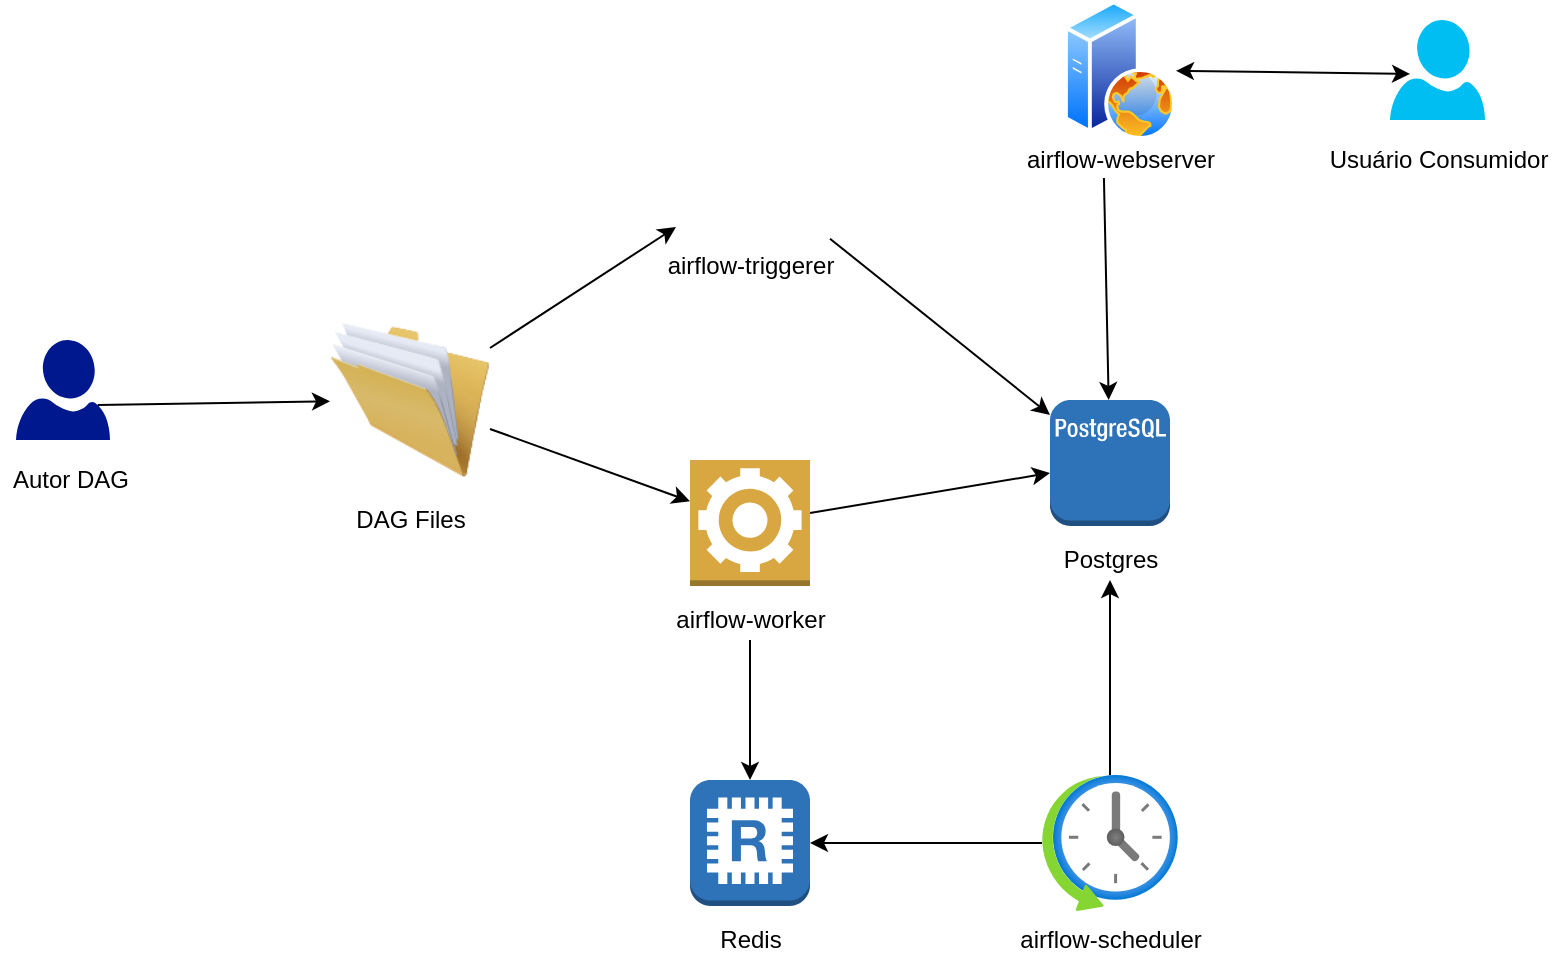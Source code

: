 <mxfile version="16.5.1" type="device"><diagram id="AoiUXh1kbknRItJvsZPi" name="Page-1"><mxGraphModel dx="1346" dy="852" grid="1" gridSize="10" guides="1" tooltips="1" connect="1" arrows="1" fold="1" page="1" pageScale="1" pageWidth="827" pageHeight="1169" math="0" shadow="0"><root><mxCell id="0"/><mxCell id="1" parent="0"/><mxCell id="uJWf0oGxEZsbDlXwbNyC-12" value="" style="endArrow=classic;html=1;rounded=0;exitX=0.87;exitY=0.65;exitDx=0;exitDy=0;exitPerimeter=0;" edge="1" parent="1" source="uJWf0oGxEZsbDlXwbNyC-1" target="uJWf0oGxEZsbDlXwbNyC-4"><mxGeometry width="50" height="50" relative="1" as="geometry"><mxPoint x="390" y="460" as="sourcePoint"/><mxPoint x="440" y="410" as="targetPoint"/></mxGeometry></mxCell><mxCell id="uJWf0oGxEZsbDlXwbNyC-16" value="" style="endArrow=classic;startArrow=classic;html=1;rounded=0;entryX=0.211;entryY=0.54;entryDx=0;entryDy=0;entryPerimeter=0;" edge="1" parent="1" source="uJWf0oGxEZsbDlXwbNyC-9" target="uJWf0oGxEZsbDlXwbNyC-15"><mxGeometry width="50" height="50" relative="1" as="geometry"><mxPoint x="390" y="460" as="sourcePoint"/><mxPoint x="440" y="410" as="targetPoint"/></mxGeometry></mxCell><mxCell id="uJWf0oGxEZsbDlXwbNyC-18" value="" style="endArrow=classic;html=1;rounded=0;" edge="1" parent="1" source="uJWf0oGxEZsbDlXwbNyC-11" target="uJWf0oGxEZsbDlXwbNyC-3"><mxGeometry width="50" height="50" relative="1" as="geometry"><mxPoint x="40" y="610" as="sourcePoint"/><mxPoint x="90" y="560" as="targetPoint"/></mxGeometry></mxCell><mxCell id="uJWf0oGxEZsbDlXwbNyC-19" value="" style="endArrow=classic;html=1;rounded=0;" edge="1" parent="1" source="uJWf0oGxEZsbDlXwbNyC-32" target="uJWf0oGxEZsbDlXwbNyC-3"><mxGeometry width="50" height="50" relative="1" as="geometry"><mxPoint x="390" y="360" as="sourcePoint"/><mxPoint x="440" y="410" as="targetPoint"/></mxGeometry></mxCell><mxCell id="uJWf0oGxEZsbDlXwbNyC-20" value="" style="endArrow=classic;html=1;rounded=0;" edge="1" parent="1" source="uJWf0oGxEZsbDlXwbNyC-10" target="uJWf0oGxEZsbDlXwbNyC-2"><mxGeometry width="50" height="50" relative="1" as="geometry"><mxPoint x="390" y="460" as="sourcePoint"/><mxPoint x="440" y="410" as="targetPoint"/></mxGeometry></mxCell><mxCell id="uJWf0oGxEZsbDlXwbNyC-21" value="" style="endArrow=classic;html=1;rounded=0;" edge="1" parent="1" source="uJWf0oGxEZsbDlXwbNyC-11" target="uJWf0oGxEZsbDlXwbNyC-46"><mxGeometry width="50" height="50" relative="1" as="geometry"><mxPoint x="390" y="460" as="sourcePoint"/><mxPoint x="570" y="320" as="targetPoint"/></mxGeometry></mxCell><mxCell id="uJWf0oGxEZsbDlXwbNyC-23" value="" style="endArrow=classic;html=1;rounded=0;exitX=0.427;exitY=0.95;exitDx=0;exitDy=0;exitPerimeter=0;" edge="1" parent="1" source="uJWf0oGxEZsbDlXwbNyC-38" target="uJWf0oGxEZsbDlXwbNyC-2"><mxGeometry width="50" height="50" relative="1" as="geometry"><mxPoint x="570" y="130" as="sourcePoint"/><mxPoint x="440" y="270" as="targetPoint"/></mxGeometry></mxCell><mxCell id="uJWf0oGxEZsbDlXwbNyC-27" value="" style="endArrow=classic;html=1;rounded=0;" edge="1" parent="1" source="uJWf0oGxEZsbDlXwbNyC-24" target="uJWf0oGxEZsbDlXwbNyC-2"><mxGeometry width="50" height="50" relative="1" as="geometry"><mxPoint x="390" y="320" as="sourcePoint"/><mxPoint x="440" y="270" as="targetPoint"/></mxGeometry></mxCell><mxCell id="uJWf0oGxEZsbDlXwbNyC-28" value="" style="endArrow=classic;html=1;rounded=0;" edge="1" parent="1" source="uJWf0oGxEZsbDlXwbNyC-4" target="uJWf0oGxEZsbDlXwbNyC-10"><mxGeometry width="50" height="50" relative="1" as="geometry"><mxPoint x="390" y="320" as="sourcePoint"/><mxPoint x="440" y="270" as="targetPoint"/></mxGeometry></mxCell><mxCell id="uJWf0oGxEZsbDlXwbNyC-29" value="" style="endArrow=classic;html=1;rounded=0;" edge="1" parent="1" source="uJWf0oGxEZsbDlXwbNyC-4" target="uJWf0oGxEZsbDlXwbNyC-24"><mxGeometry width="50" height="50" relative="1" as="geometry"><mxPoint x="390" y="320" as="sourcePoint"/><mxPoint x="440" y="270" as="targetPoint"/></mxGeometry></mxCell><mxCell id="uJWf0oGxEZsbDlXwbNyC-31" value="" style="group" vertex="1" connectable="0" parent="1"><mxGeometry x="340" y="90" width="100" height="93" as="geometry"/></mxCell><mxCell id="uJWf0oGxEZsbDlXwbNyC-24" value="" style="shape=image;verticalLabelPosition=bottom;labelBackgroundColor=default;verticalAlign=top;aspect=fixed;imageAspect=0;image=https://cdn-icons-png.flaticon.com/512/12780/12780412.png;" vertex="1" parent="uJWf0oGxEZsbDlXwbNyC-31"><mxGeometry x="13" width="77" height="77" as="geometry"/></mxCell><mxCell id="uJWf0oGxEZsbDlXwbNyC-30" value="airflow-triggerer" style="text;html=1;resizable=0;autosize=1;align=center;verticalAlign=middle;points=[];fillColor=none;strokeColor=none;rounded=0;" vertex="1" parent="uJWf0oGxEZsbDlXwbNyC-31"><mxGeometry y="73" width="100" height="20" as="geometry"/></mxCell><mxCell id="uJWf0oGxEZsbDlXwbNyC-33" value="" style="group" vertex="1" connectable="0" parent="1"><mxGeometry x="345" y="270" width="90" height="90" as="geometry"/></mxCell><mxCell id="uJWf0oGxEZsbDlXwbNyC-10" value="" style="outlineConnect=0;dashed=0;verticalLabelPosition=bottom;verticalAlign=top;align=center;html=1;shape=mxgraph.aws3.worker;fillColor=#D9A741;gradientColor=none;" vertex="1" parent="uJWf0oGxEZsbDlXwbNyC-33"><mxGeometry x="15" width="60" height="63" as="geometry"/></mxCell><mxCell id="uJWf0oGxEZsbDlXwbNyC-32" value="airflow-worker" style="text;html=1;resizable=0;autosize=1;align=center;verticalAlign=middle;points=[];fillColor=none;strokeColor=none;rounded=0;" vertex="1" parent="uJWf0oGxEZsbDlXwbNyC-33"><mxGeometry y="70" width="90" height="20" as="geometry"/></mxCell><mxCell id="uJWf0oGxEZsbDlXwbNyC-35" value="" style="group" vertex="1" connectable="0" parent="1"><mxGeometry x="360" y="430" width="60" height="90" as="geometry"/></mxCell><mxCell id="uJWf0oGxEZsbDlXwbNyC-3" value="" style="outlineConnect=0;dashed=0;verticalLabelPosition=bottom;verticalAlign=top;align=center;html=1;shape=mxgraph.aws3.redis;fillColor=#2E73B8;gradientColor=none;" vertex="1" parent="uJWf0oGxEZsbDlXwbNyC-35"><mxGeometry width="60" height="63" as="geometry"/></mxCell><mxCell id="uJWf0oGxEZsbDlXwbNyC-34" value="Redis" style="text;html=1;resizable=0;autosize=1;align=center;verticalAlign=middle;points=[];fillColor=none;strokeColor=none;rounded=0;" vertex="1" parent="uJWf0oGxEZsbDlXwbNyC-35"><mxGeometry x="5" y="70" width="50" height="20" as="geometry"/></mxCell><mxCell id="uJWf0oGxEZsbDlXwbNyC-37" value="" style="group" vertex="1" connectable="0" parent="1"><mxGeometry x="515" y="427.5" width="110" height="92.5" as="geometry"/></mxCell><mxCell id="uJWf0oGxEZsbDlXwbNyC-11" value="" style="aspect=fixed;html=1;points=[];align=center;image;fontSize=12;image=img/lib/azure2/general/Scheduler.svg;" vertex="1" parent="uJWf0oGxEZsbDlXwbNyC-37"><mxGeometry x="21" width="68" height="68" as="geometry"/></mxCell><mxCell id="uJWf0oGxEZsbDlXwbNyC-36" value="airflow-scheduler" style="text;html=1;resizable=0;autosize=1;align=center;verticalAlign=middle;points=[];fillColor=none;strokeColor=none;rounded=0;" vertex="1" parent="uJWf0oGxEZsbDlXwbNyC-37"><mxGeometry y="72.5" width="110" height="20" as="geometry"/></mxCell><mxCell id="uJWf0oGxEZsbDlXwbNyC-39" value="" style="group" vertex="1" connectable="0" parent="1"><mxGeometry x="520" y="40" width="110" height="90" as="geometry"/></mxCell><mxCell id="uJWf0oGxEZsbDlXwbNyC-9" value="" style="aspect=fixed;perimeter=ellipsePerimeter;html=1;align=center;shadow=0;dashed=0;spacingTop=3;image;image=img/lib/active_directory/web_server.svg;" vertex="1" parent="uJWf0oGxEZsbDlXwbNyC-39"><mxGeometry x="27" width="56" height="70" as="geometry"/></mxCell><mxCell id="uJWf0oGxEZsbDlXwbNyC-38" value="airflow-webserver" style="text;html=1;resizable=0;autosize=1;align=center;verticalAlign=middle;points=[];fillColor=none;strokeColor=none;rounded=0;" vertex="1" parent="uJWf0oGxEZsbDlXwbNyC-39"><mxGeometry y="70" width="110" height="20" as="geometry"/></mxCell><mxCell id="uJWf0oGxEZsbDlXwbNyC-41" value="" style="group" vertex="1" connectable="0" parent="1"><mxGeometry x="15" y="210" width="70" height="80" as="geometry"/></mxCell><mxCell id="uJWf0oGxEZsbDlXwbNyC-1" value="" style="sketch=0;aspect=fixed;pointerEvents=1;shadow=0;dashed=0;html=1;strokeColor=none;labelPosition=center;verticalLabelPosition=bottom;verticalAlign=top;align=center;fillColor=#00188D;shape=mxgraph.azure.user" vertex="1" parent="uJWf0oGxEZsbDlXwbNyC-41"><mxGeometry x="8" width="47" height="50" as="geometry"/></mxCell><mxCell id="uJWf0oGxEZsbDlXwbNyC-40" value="Autor DAG" style="text;html=1;resizable=0;autosize=1;align=center;verticalAlign=middle;points=[];fillColor=none;strokeColor=none;rounded=0;" vertex="1" parent="uJWf0oGxEZsbDlXwbNyC-41"><mxGeometry y="60" width="70" height="20" as="geometry"/></mxCell><mxCell id="uJWf0oGxEZsbDlXwbNyC-43" value="" style="group" vertex="1" connectable="0" parent="1"><mxGeometry x="180" y="200" width="80" height="110" as="geometry"/></mxCell><mxCell id="uJWf0oGxEZsbDlXwbNyC-4" value="" style="image;html=1;image=img/lib/clip_art/general/Full_Folder_128x128.png" vertex="1" parent="uJWf0oGxEZsbDlXwbNyC-43"><mxGeometry width="80" height="80" as="geometry"/></mxCell><mxCell id="uJWf0oGxEZsbDlXwbNyC-42" value="DAG Files" style="text;html=1;resizable=0;autosize=1;align=center;verticalAlign=middle;points=[];fillColor=none;strokeColor=none;rounded=0;" vertex="1" parent="uJWf0oGxEZsbDlXwbNyC-43"><mxGeometry x="5" y="90" width="70" height="20" as="geometry"/></mxCell><mxCell id="uJWf0oGxEZsbDlXwbNyC-45" value="" style="group" vertex="1" connectable="0" parent="1"><mxGeometry x="673.75" y="50" width="120" height="80" as="geometry"/></mxCell><mxCell id="uJWf0oGxEZsbDlXwbNyC-15" value="" style="verticalLabelPosition=bottom;html=1;verticalAlign=top;align=center;strokeColor=none;fillColor=#00BEF2;shape=mxgraph.azure.user;" vertex="1" parent="uJWf0oGxEZsbDlXwbNyC-45"><mxGeometry x="36.25" width="47.5" height="50" as="geometry"/></mxCell><mxCell id="uJWf0oGxEZsbDlXwbNyC-44" value="Usuário Consumidor" style="text;html=1;resizable=0;autosize=1;align=center;verticalAlign=middle;points=[];fillColor=none;strokeColor=none;rounded=0;" vertex="1" parent="uJWf0oGxEZsbDlXwbNyC-45"><mxGeometry y="60" width="120" height="20" as="geometry"/></mxCell><mxCell id="uJWf0oGxEZsbDlXwbNyC-47" value="" style="group" vertex="1" connectable="0" parent="1"><mxGeometry x="540" y="240" width="60" height="90" as="geometry"/></mxCell><mxCell id="uJWf0oGxEZsbDlXwbNyC-2" value="" style="outlineConnect=0;dashed=0;verticalLabelPosition=bottom;verticalAlign=top;align=center;html=1;shape=mxgraph.aws3.postgre_sql_instance;fillColor=#2E73B8;gradientColor=none;" vertex="1" parent="uJWf0oGxEZsbDlXwbNyC-47"><mxGeometry width="60" height="63" as="geometry"/></mxCell><mxCell id="uJWf0oGxEZsbDlXwbNyC-46" value="Postgres" style="text;html=1;resizable=0;autosize=1;align=center;verticalAlign=middle;points=[];fillColor=none;strokeColor=none;rounded=0;" vertex="1" parent="uJWf0oGxEZsbDlXwbNyC-47"><mxGeometry y="70" width="60" height="20" as="geometry"/></mxCell></root></mxGraphModel></diagram></mxfile>